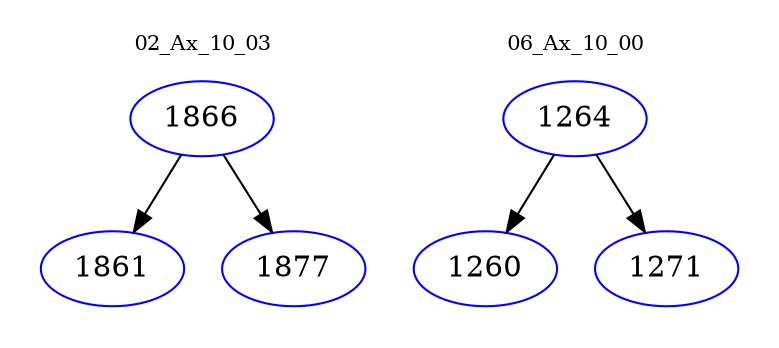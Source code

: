 digraph{
subgraph cluster_0 {
color = white
label = "02_Ax_10_03";
fontsize=10;
T0_1866 [label="1866", color="blue"]
T0_1866 -> T0_1861 [color="black"]
T0_1861 [label="1861", color="blue"]
T0_1866 -> T0_1877 [color="black"]
T0_1877 [label="1877", color="blue"]
}
subgraph cluster_1 {
color = white
label = "06_Ax_10_00";
fontsize=10;
T1_1264 [label="1264", color="blue"]
T1_1264 -> T1_1260 [color="black"]
T1_1260 [label="1260", color="blue"]
T1_1264 -> T1_1271 [color="black"]
T1_1271 [label="1271", color="blue"]
}
}
